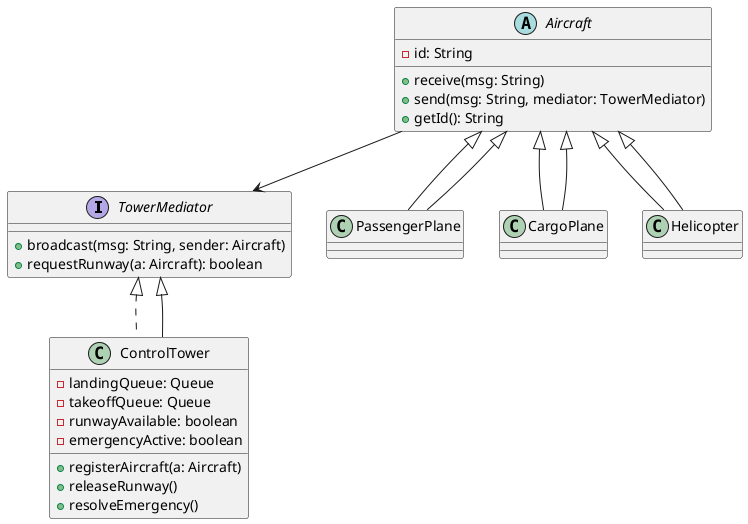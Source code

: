@startuml
interface TowerMediator {
    +broadcast(msg: String, sender: Aircraft)
    +requestRunway(a: Aircraft): boolean
}

abstract class Aircraft {
    -id: String
    +receive(msg: String)
    +send(msg: String, mediator: TowerMediator)
    +getId(): String
}

class PassengerPlane extends Aircraft
class CargoPlane extends Aircraft
class Helicopter extends Aircraft

class ControlTower implements TowerMediator {
    -landingQueue: Queue
    -takeoffQueue: Queue
    -runwayAvailable: boolean
    -emergencyActive: boolean
    +registerAircraft(a: Aircraft)
    +releaseRunway()
    +resolveEmergency()
}

TowerMediator <|-- ControlTower
Aircraft <|-- PassengerPlane
Aircraft <|-- CargoPlane
Aircraft <|-- Helicopter
Aircraft --> TowerMediator
@enduml